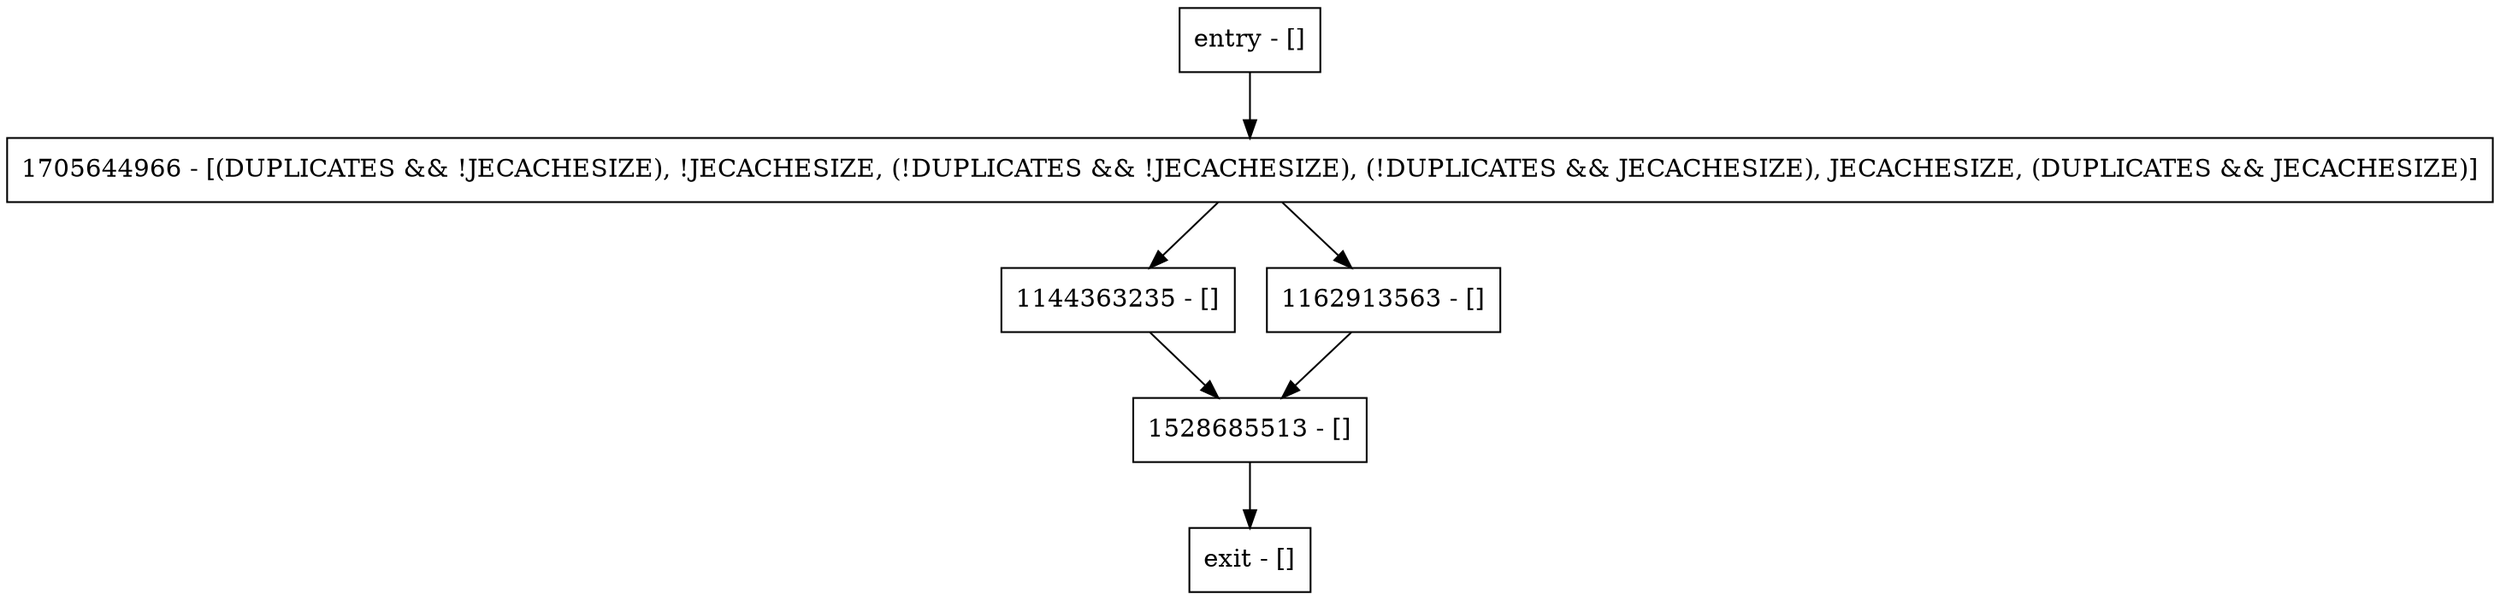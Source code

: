digraph getSortedDuplicates {
node [shape=record];
entry [label="entry - []"];
exit [label="exit - []"];
1144363235 [label="1144363235 - []"];
1528685513 [label="1528685513 - []"];
1705644966 [label="1705644966 - [(DUPLICATES && !JECACHESIZE), !JECACHESIZE, (!DUPLICATES && !JECACHESIZE), (!DUPLICATES && JECACHESIZE), JECACHESIZE, (DUPLICATES && JECACHESIZE)]"];
1162913563 [label="1162913563 - []"];
entry;
exit;
entry -> 1705644966;
1144363235 -> 1528685513;
1528685513 -> exit;
1705644966 -> 1144363235;
1705644966 -> 1162913563;
1162913563 -> 1528685513;
}
